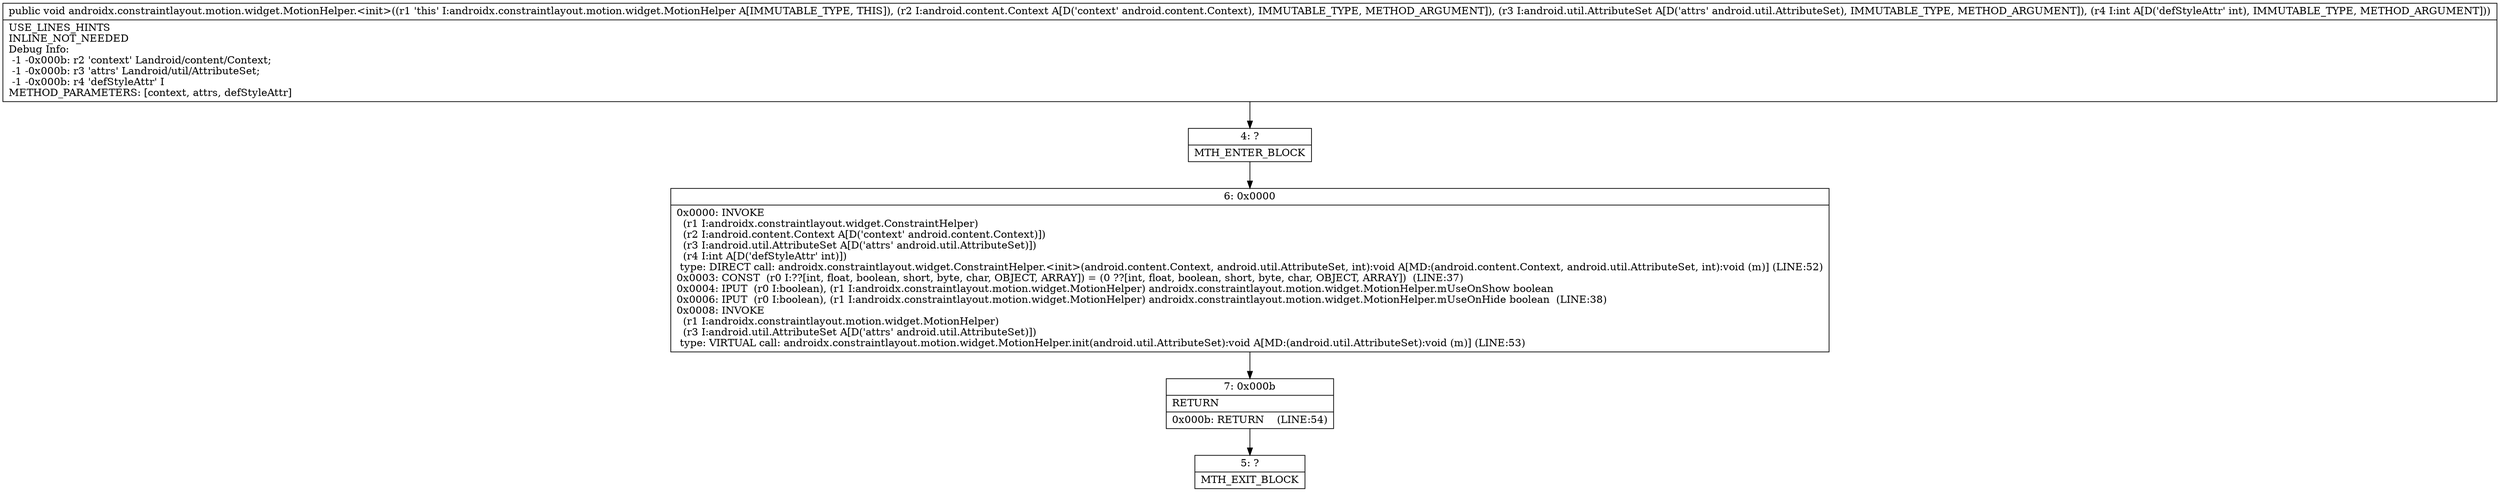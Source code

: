 digraph "CFG forandroidx.constraintlayout.motion.widget.MotionHelper.\<init\>(Landroid\/content\/Context;Landroid\/util\/AttributeSet;I)V" {
Node_4 [shape=record,label="{4\:\ ?|MTH_ENTER_BLOCK\l}"];
Node_6 [shape=record,label="{6\:\ 0x0000|0x0000: INVOKE  \l  (r1 I:androidx.constraintlayout.widget.ConstraintHelper)\l  (r2 I:android.content.Context A[D('context' android.content.Context)])\l  (r3 I:android.util.AttributeSet A[D('attrs' android.util.AttributeSet)])\l  (r4 I:int A[D('defStyleAttr' int)])\l type: DIRECT call: androidx.constraintlayout.widget.ConstraintHelper.\<init\>(android.content.Context, android.util.AttributeSet, int):void A[MD:(android.content.Context, android.util.AttributeSet, int):void (m)] (LINE:52)\l0x0003: CONST  (r0 I:??[int, float, boolean, short, byte, char, OBJECT, ARRAY]) = (0 ??[int, float, boolean, short, byte, char, OBJECT, ARRAY])  (LINE:37)\l0x0004: IPUT  (r0 I:boolean), (r1 I:androidx.constraintlayout.motion.widget.MotionHelper) androidx.constraintlayout.motion.widget.MotionHelper.mUseOnShow boolean \l0x0006: IPUT  (r0 I:boolean), (r1 I:androidx.constraintlayout.motion.widget.MotionHelper) androidx.constraintlayout.motion.widget.MotionHelper.mUseOnHide boolean  (LINE:38)\l0x0008: INVOKE  \l  (r1 I:androidx.constraintlayout.motion.widget.MotionHelper)\l  (r3 I:android.util.AttributeSet A[D('attrs' android.util.AttributeSet)])\l type: VIRTUAL call: androidx.constraintlayout.motion.widget.MotionHelper.init(android.util.AttributeSet):void A[MD:(android.util.AttributeSet):void (m)] (LINE:53)\l}"];
Node_7 [shape=record,label="{7\:\ 0x000b|RETURN\l|0x000b: RETURN    (LINE:54)\l}"];
Node_5 [shape=record,label="{5\:\ ?|MTH_EXIT_BLOCK\l}"];
MethodNode[shape=record,label="{public void androidx.constraintlayout.motion.widget.MotionHelper.\<init\>((r1 'this' I:androidx.constraintlayout.motion.widget.MotionHelper A[IMMUTABLE_TYPE, THIS]), (r2 I:android.content.Context A[D('context' android.content.Context), IMMUTABLE_TYPE, METHOD_ARGUMENT]), (r3 I:android.util.AttributeSet A[D('attrs' android.util.AttributeSet), IMMUTABLE_TYPE, METHOD_ARGUMENT]), (r4 I:int A[D('defStyleAttr' int), IMMUTABLE_TYPE, METHOD_ARGUMENT]))  | USE_LINES_HINTS\lINLINE_NOT_NEEDED\lDebug Info:\l  \-1 \-0x000b: r2 'context' Landroid\/content\/Context;\l  \-1 \-0x000b: r3 'attrs' Landroid\/util\/AttributeSet;\l  \-1 \-0x000b: r4 'defStyleAttr' I\lMETHOD_PARAMETERS: [context, attrs, defStyleAttr]\l}"];
MethodNode -> Node_4;Node_4 -> Node_6;
Node_6 -> Node_7;
Node_7 -> Node_5;
}

